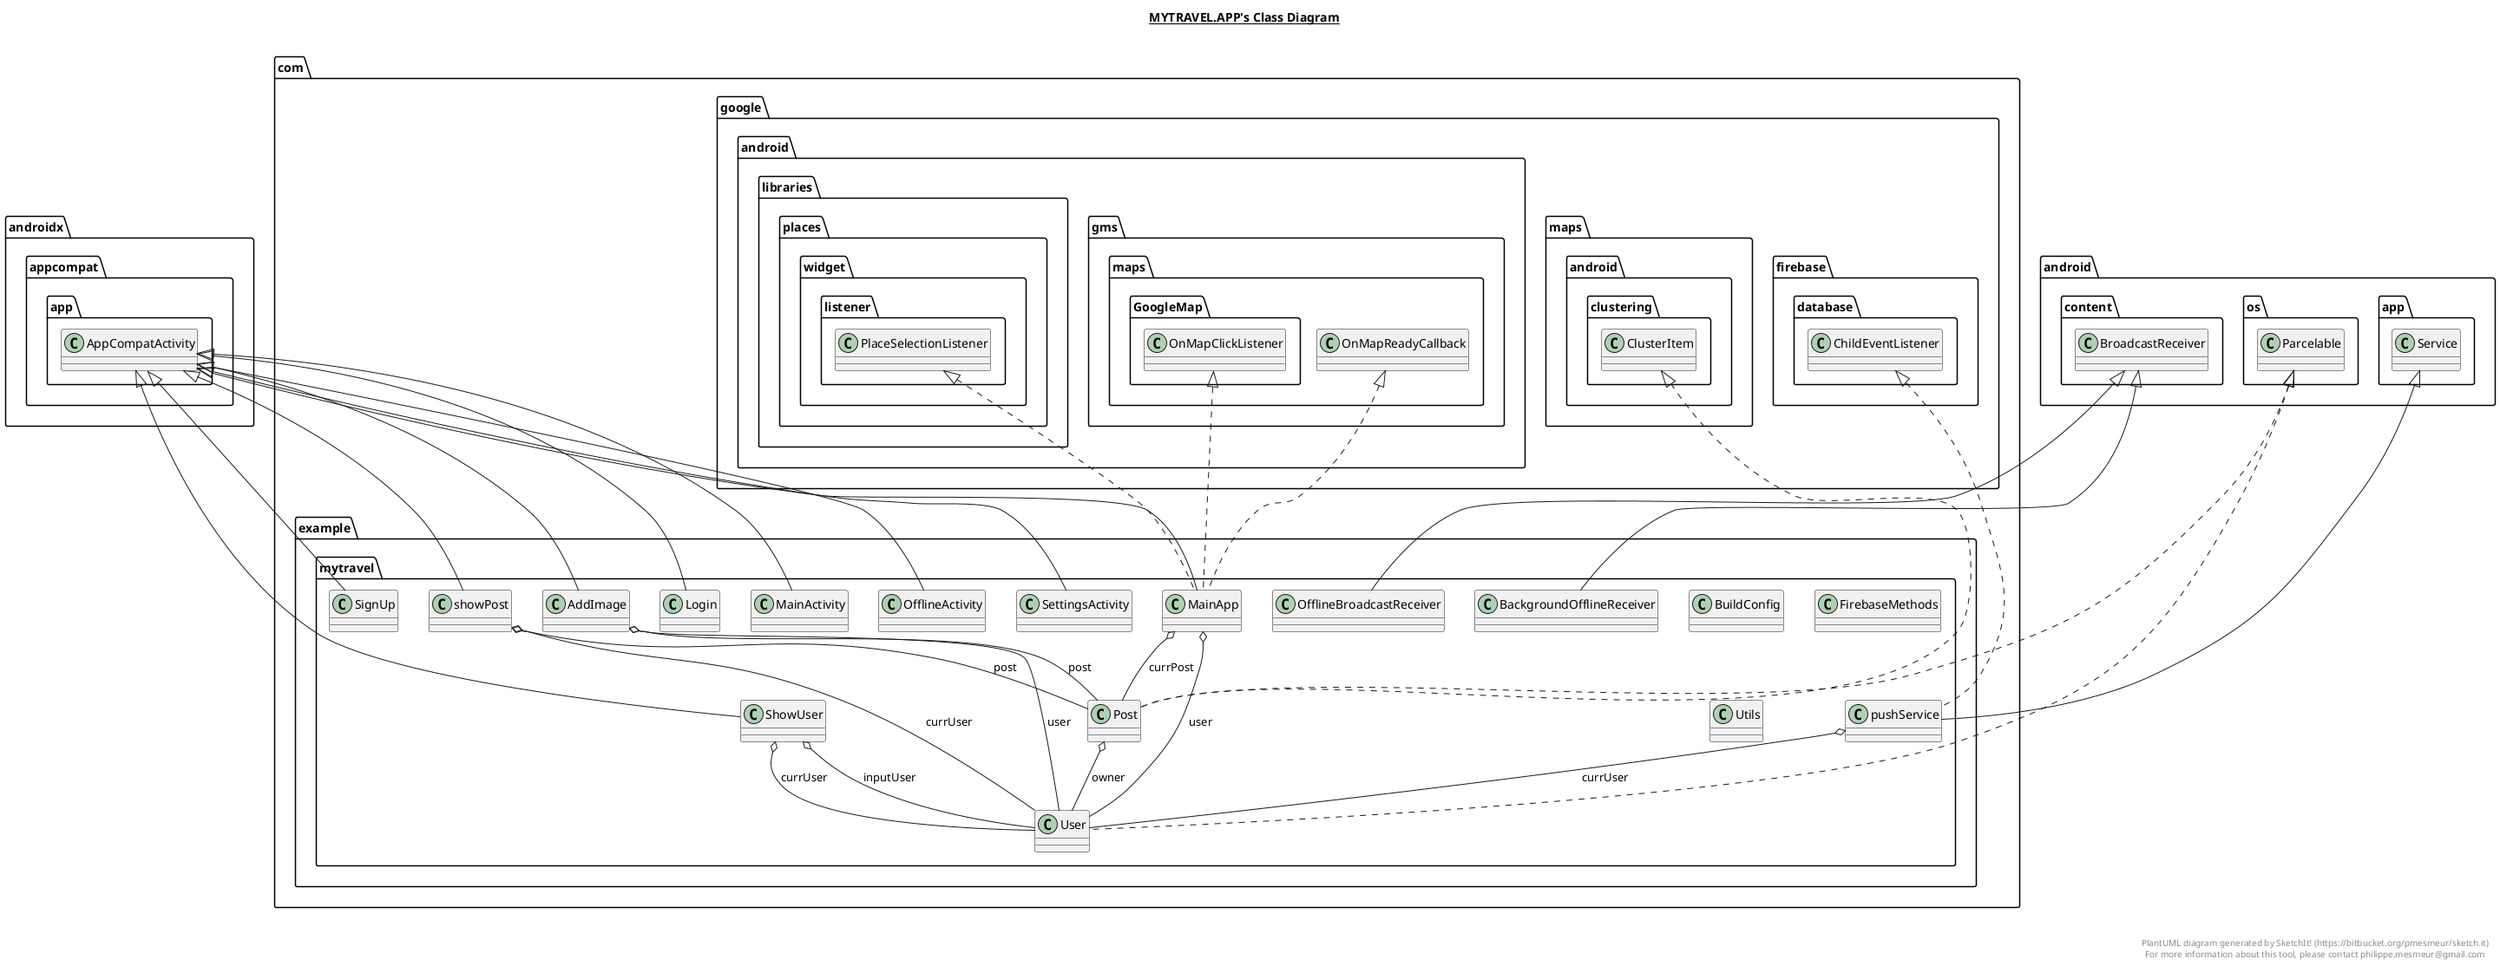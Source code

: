 @startuml

title __MYTRAVEL.APP's Class Diagram__\n

  namespace com.example.mytravel {
    class com.example.mytravel.AddImage {
    }
  }
  

  namespace com.example.mytravel {
    class com.example.mytravel.BackgroundOfflineReceiver {
    }
  }
  

  namespace com.example.mytravel {
    class com.example.mytravel.BuildConfig {
    }
  }
  

  namespace com.example.mytravel {
    class com.example.mytravel.FirebaseMethods {
    }
  }
  

  namespace com.example.mytravel {
    class com.example.mytravel.Login {
    }
  }
  

  namespace com.example.mytravel {
    class com.example.mytravel.MainActivity {
    }
  }
  

  namespace com.example.mytravel {
    class com.example.mytravel.MainApp {
    }
  }
  

  namespace com.example.mytravel {
    class com.example.mytravel.OfflineActivity {
    }
  }
  

  namespace com.example.mytravel {
    class com.example.mytravel.OfflineBroadcastReceiver {
    }
  }
  

  namespace com.example.mytravel {
    class com.example.mytravel.Post {
    }
  }
  

  namespace com.example.mytravel {
    class com.example.mytravel.SettingsActivity {
    }
  }
  

  namespace com.example.mytravel {
    class com.example.mytravel.ShowUser {
    }
  }
  

  namespace com.example.mytravel {
    class com.example.mytravel.SignUp {
    }
  }
  

  namespace com.example.mytravel {
    class com.example.mytravel.User {
    }
  }
  

  namespace com.example.mytravel {
    class com.example.mytravel.Utils {
    }
  }
  

  namespace com.example.mytravel {
    class com.example.mytravel.pushService {
    }
  }
  

  namespace com.example.mytravel {
    class com.example.mytravel.showPost {
    }
  }
  

  com.example.mytravel.AddImage -up-|> androidx.appcompat.app.AppCompatActivity
  com.example.mytravel.AddImage o-- com.example.mytravel.Post : post
  com.example.mytravel.AddImage o-- com.example.mytravel.User : user
  com.example.mytravel.BackgroundOfflineReceiver -up-|> android.content.BroadcastReceiver
  com.example.mytravel.Login -up-|> androidx.appcompat.app.AppCompatActivity
  com.example.mytravel.MainActivity -up-|> androidx.appcompat.app.AppCompatActivity
  com.example.mytravel.MainApp .up.|> com.google.android.gms.maps.GoogleMap.OnMapClickListener
  com.example.mytravel.MainApp .up.|> com.google.android.gms.maps.OnMapReadyCallback
  com.example.mytravel.MainApp .up.|> com.google.android.libraries.places.widget.listener.PlaceSelectionListener
  com.example.mytravel.MainApp -up-|> androidx.appcompat.app.AppCompatActivity
  com.example.mytravel.MainApp o-- com.example.mytravel.Post : currPost
  com.example.mytravel.MainApp o-- com.example.mytravel.User : user
  com.example.mytravel.OfflineActivity -up-|> androidx.appcompat.app.AppCompatActivity
  com.example.mytravel.OfflineBroadcastReceiver -up-|> android.content.BroadcastReceiver
  com.example.mytravel.Post .up.|> android.os.Parcelable
  com.example.mytravel.Post .up.|> com.google.maps.android.clustering.ClusterItem
  com.example.mytravel.Post o-- com.example.mytravel.User : owner
  com.example.mytravel.SettingsActivity -up-|> androidx.appcompat.app.AppCompatActivity
  com.example.mytravel.ShowUser -up-|> androidx.appcompat.app.AppCompatActivity
  com.example.mytravel.ShowUser o-- com.example.mytravel.User : currUser
  com.example.mytravel.ShowUser o-- com.example.mytravel.User : inputUser
  com.example.mytravel.SignUp -up-|> androidx.appcompat.app.AppCompatActivity
  com.example.mytravel.User .up.|> android.os.Parcelable
  com.example.mytravel.pushService .up.|> com.google.firebase.database.ChildEventListener
  com.example.mytravel.pushService -up-|> android.app.Service
  com.example.mytravel.pushService o-- com.example.mytravel.User : currUser
  com.example.mytravel.showPost -up-|> androidx.appcompat.app.AppCompatActivity
  com.example.mytravel.showPost o-- com.example.mytravel.User : currUser
  com.example.mytravel.showPost o-- com.example.mytravel.Post : post


right footer


PlantUML diagram generated by SketchIt! (https://bitbucket.org/pmesmeur/sketch.it)
For more information about this tool, please contact philippe.mesmeur@gmail.com
endfooter

@enduml
